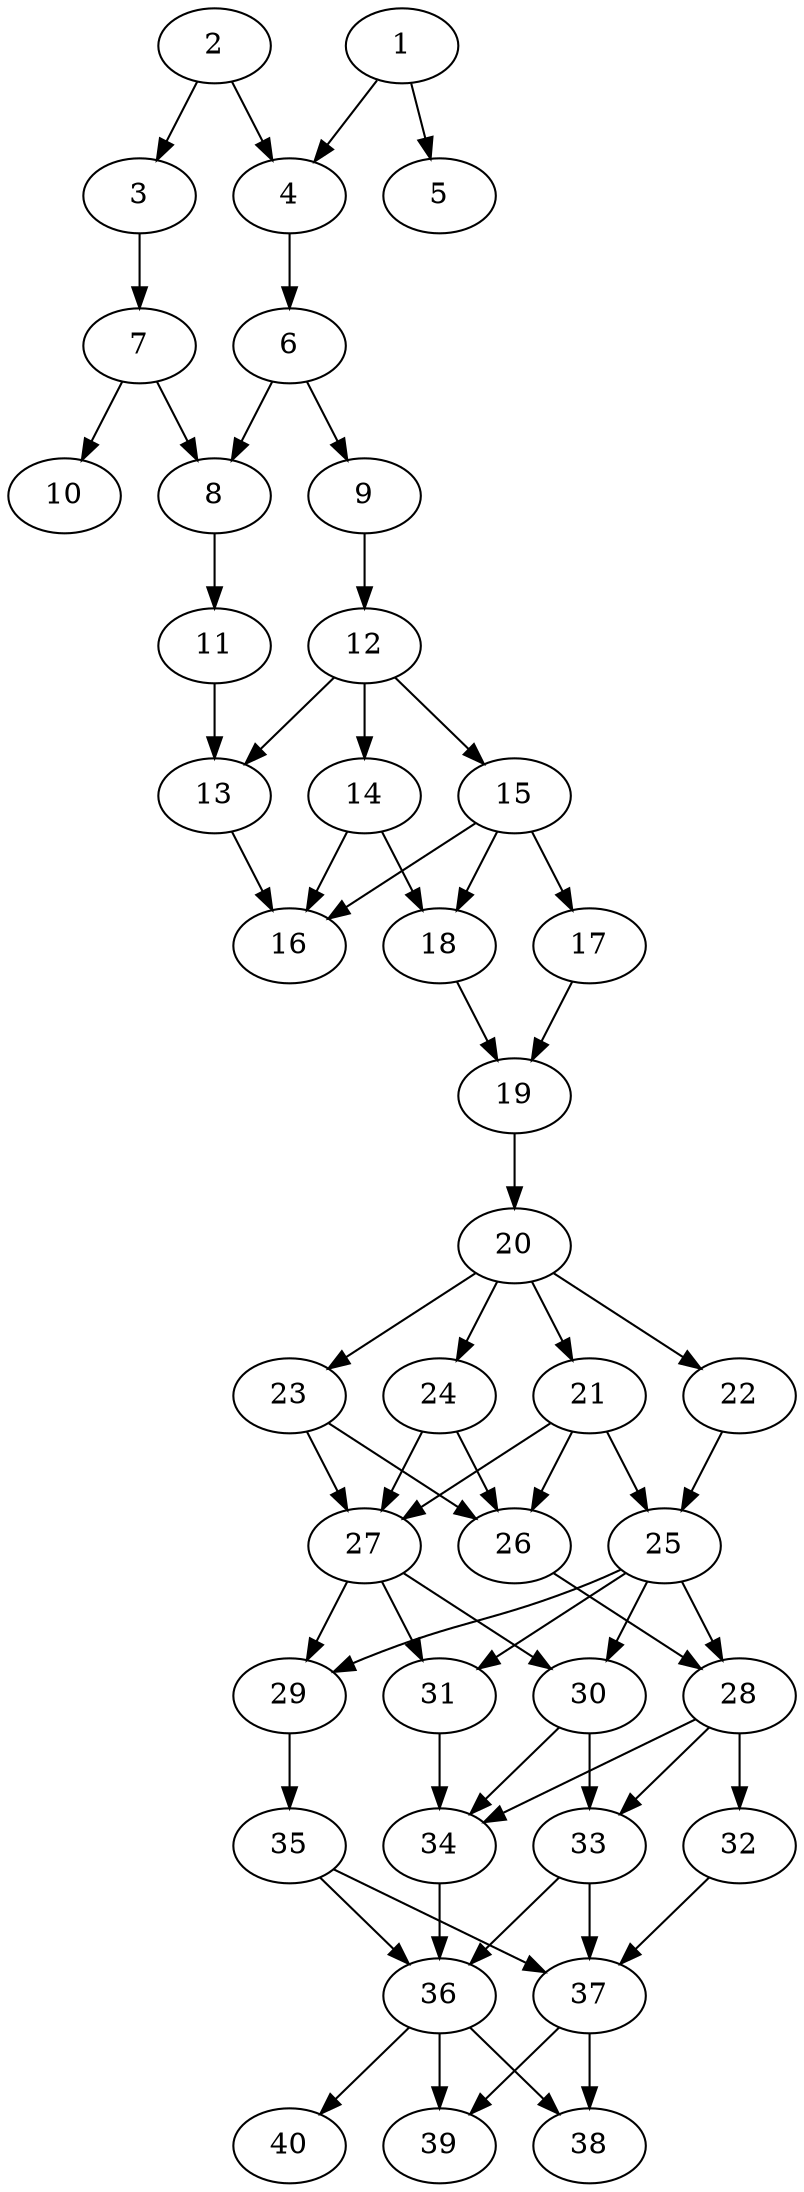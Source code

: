 // DAG automatically generated by daggen at Thu Oct  3 14:06:49 2019
// ./daggen --dot -n 40 --ccr 0.5 --fat 0.3 --regular 0.5 --density 0.7 --mindata 5242880 --maxdata 52428800 
digraph G {
  1 [size="89214976", alpha="0.11", expect_size="44607488"] 
  1 -> 4 [size ="44607488"]
  1 -> 5 [size ="44607488"]
  2 [size="87341056", alpha="0.15", expect_size="43670528"] 
  2 -> 3 [size ="43670528"]
  2 -> 4 [size ="43670528"]
  3 [size="26984448", alpha="0.16", expect_size="13492224"] 
  3 -> 7 [size ="13492224"]
  4 [size="47687680", alpha="0.13", expect_size="23843840"] 
  4 -> 6 [size ="23843840"]
  5 [size="65662976", alpha="0.07", expect_size="32831488"] 
  6 [size="97204224", alpha="0.18", expect_size="48602112"] 
  6 -> 8 [size ="48602112"]
  6 -> 9 [size ="48602112"]
  7 [size="32878592", alpha="0.01", expect_size="16439296"] 
  7 -> 8 [size ="16439296"]
  7 -> 10 [size ="16439296"]
  8 [size="104480768", alpha="0.04", expect_size="52240384"] 
  8 -> 11 [size ="52240384"]
  9 [size="19009536", alpha="0.17", expect_size="9504768"] 
  9 -> 12 [size ="9504768"]
  10 [size="97734656", alpha="0.02", expect_size="48867328"] 
  11 [size="79595520", alpha="0.09", expect_size="39797760"] 
  11 -> 13 [size ="39797760"]
  12 [size="36792320", alpha="0.06", expect_size="18396160"] 
  12 -> 13 [size ="18396160"]
  12 -> 14 [size ="18396160"]
  12 -> 15 [size ="18396160"]
  13 [size="14628864", alpha="0.20", expect_size="7314432"] 
  13 -> 16 [size ="7314432"]
  14 [size="90015744", alpha="0.09", expect_size="45007872"] 
  14 -> 16 [size ="45007872"]
  14 -> 18 [size ="45007872"]
  15 [size="59228160", alpha="0.09", expect_size="29614080"] 
  15 -> 16 [size ="29614080"]
  15 -> 17 [size ="29614080"]
  15 -> 18 [size ="29614080"]
  16 [size="90787840", alpha="0.13", expect_size="45393920"] 
  17 [size="81338368", alpha="0.12", expect_size="40669184"] 
  17 -> 19 [size ="40669184"]
  18 [size="87799808", alpha="0.01", expect_size="43899904"] 
  18 -> 19 [size ="43899904"]
  19 [size="14653440", alpha="0.07", expect_size="7326720"] 
  19 -> 20 [size ="7326720"]
  20 [size="92934144", alpha="0.13", expect_size="46467072"] 
  20 -> 21 [size ="46467072"]
  20 -> 22 [size ="46467072"]
  20 -> 23 [size ="46467072"]
  20 -> 24 [size ="46467072"]
  21 [size="102912000", alpha="0.15", expect_size="51456000"] 
  21 -> 25 [size ="51456000"]
  21 -> 26 [size ="51456000"]
  21 -> 27 [size ="51456000"]
  22 [size="52770816", alpha="0.14", expect_size="26385408"] 
  22 -> 25 [size ="26385408"]
  23 [size="81225728", alpha="0.16", expect_size="40612864"] 
  23 -> 26 [size ="40612864"]
  23 -> 27 [size ="40612864"]
  24 [size="79161344", alpha="0.06", expect_size="39580672"] 
  24 -> 26 [size ="39580672"]
  24 -> 27 [size ="39580672"]
  25 [size="28678144", alpha="0.07", expect_size="14339072"] 
  25 -> 28 [size ="14339072"]
  25 -> 29 [size ="14339072"]
  25 -> 30 [size ="14339072"]
  25 -> 31 [size ="14339072"]
  26 [size="71266304", alpha="0.07", expect_size="35633152"] 
  26 -> 28 [size ="35633152"]
  27 [size="39598080", alpha="0.12", expect_size="19799040"] 
  27 -> 29 [size ="19799040"]
  27 -> 30 [size ="19799040"]
  27 -> 31 [size ="19799040"]
  28 [size="95285248", alpha="0.17", expect_size="47642624"] 
  28 -> 32 [size ="47642624"]
  28 -> 33 [size ="47642624"]
  28 -> 34 [size ="47642624"]
  29 [size="98603008", alpha="0.03", expect_size="49301504"] 
  29 -> 35 [size ="49301504"]
  30 [size="38322176", alpha="0.08", expect_size="19161088"] 
  30 -> 33 [size ="19161088"]
  30 -> 34 [size ="19161088"]
  31 [size="98846720", alpha="0.08", expect_size="49423360"] 
  31 -> 34 [size ="49423360"]
  32 [size="75792384", alpha="0.13", expect_size="37896192"] 
  32 -> 37 [size ="37896192"]
  33 [size="46014464", alpha="0.19", expect_size="23007232"] 
  33 -> 36 [size ="23007232"]
  33 -> 37 [size ="23007232"]
  34 [size="26013696", alpha="0.02", expect_size="13006848"] 
  34 -> 36 [size ="13006848"]
  35 [size="52989952", alpha="0.16", expect_size="26494976"] 
  35 -> 36 [size ="26494976"]
  35 -> 37 [size ="26494976"]
  36 [size="87748608", alpha="0.06", expect_size="43874304"] 
  36 -> 38 [size ="43874304"]
  36 -> 39 [size ="43874304"]
  36 -> 40 [size ="43874304"]
  37 [size="28270592", alpha="0.11", expect_size="14135296"] 
  37 -> 38 [size ="14135296"]
  37 -> 39 [size ="14135296"]
  38 [size="85692416", alpha="0.13", expect_size="42846208"] 
  39 [size="70891520", alpha="0.15", expect_size="35445760"] 
  40 [size="86767616", alpha="0.15", expect_size="43383808"] 
}
